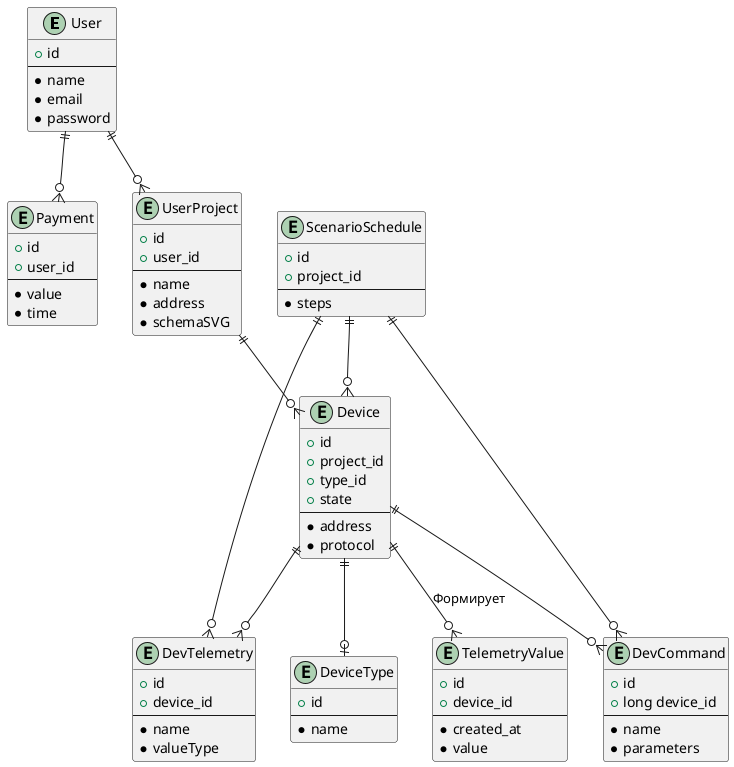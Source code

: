 @startuml
entity User {
    + id
    --
    * name
    * email
    * password
}

entity Payment{
    + id
    + user_id
    --
    * value
    * time
}

entity UserProject {
    + id
    + user_id
    --
    * name
    * address
    * schemaSVG
}

entity Device {
    + id
    + project_id
    + type_id
    + state 
    --
    * address
    * protocol
    }

entity DevTelemetry{
    +id
    +device_id
    --
    *name
    *valueType
}

entity DevCommand{
    +id
    +long device_id
    --
    *name
    *parameters
}

entity DeviceType {
    + id 
    --
    * name 
}

entity TelemetryValue {
    + id
    + device_id
    --
    * created_at
    * value
}


entity ScenarioSchedule {
    + id 
    + project_id
    --
    * steps
}

UserProject ||--o{    Device

Device ||--o| DeviceType
Device ||--o{ DevTelemetry
Device ||--o{ DevCommand
Device ||--o{ TelemetryValue : "Формирует"

ScenarioSchedule ||--o{    DevCommand
ScenarioSchedule ||--o{    DevTelemetry
ScenarioSchedule ||--o{    Device

User ||--o{    UserProject

User ||--o{ Payment 

@enduml